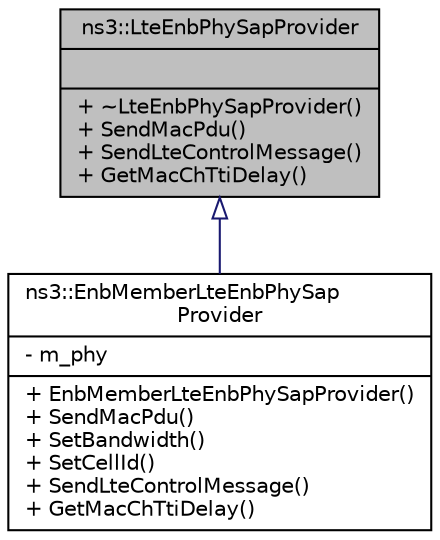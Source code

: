 digraph "ns3::LteEnbPhySapProvider"
{
  edge [fontname="Helvetica",fontsize="10",labelfontname="Helvetica",labelfontsize="10"];
  node [fontname="Helvetica",fontsize="10",shape=record];
  Node1 [label="{ns3::LteEnbPhySapProvider\n||+ ~LteEnbPhySapProvider()\l+ SendMacPdu()\l+ SendLteControlMessage()\l+ GetMacChTtiDelay()\l}",height=0.2,width=0.4,color="black", fillcolor="grey75", style="filled", fontcolor="black"];
  Node1 -> Node2 [dir="back",color="midnightblue",fontsize="10",style="solid",arrowtail="onormal"];
  Node2 [label="{ns3::EnbMemberLteEnbPhySap\lProvider\n|- m_phy\l|+ EnbMemberLteEnbPhySapProvider()\l+ SendMacPdu()\l+ SetBandwidth()\l+ SetCellId()\l+ SendLteControlMessage()\l+ GetMacChTtiDelay()\l}",height=0.2,width=0.4,color="black", fillcolor="white", style="filled",URL="$d2/da3/classns3_1_1EnbMemberLteEnbPhySapProvider.html"];
}
